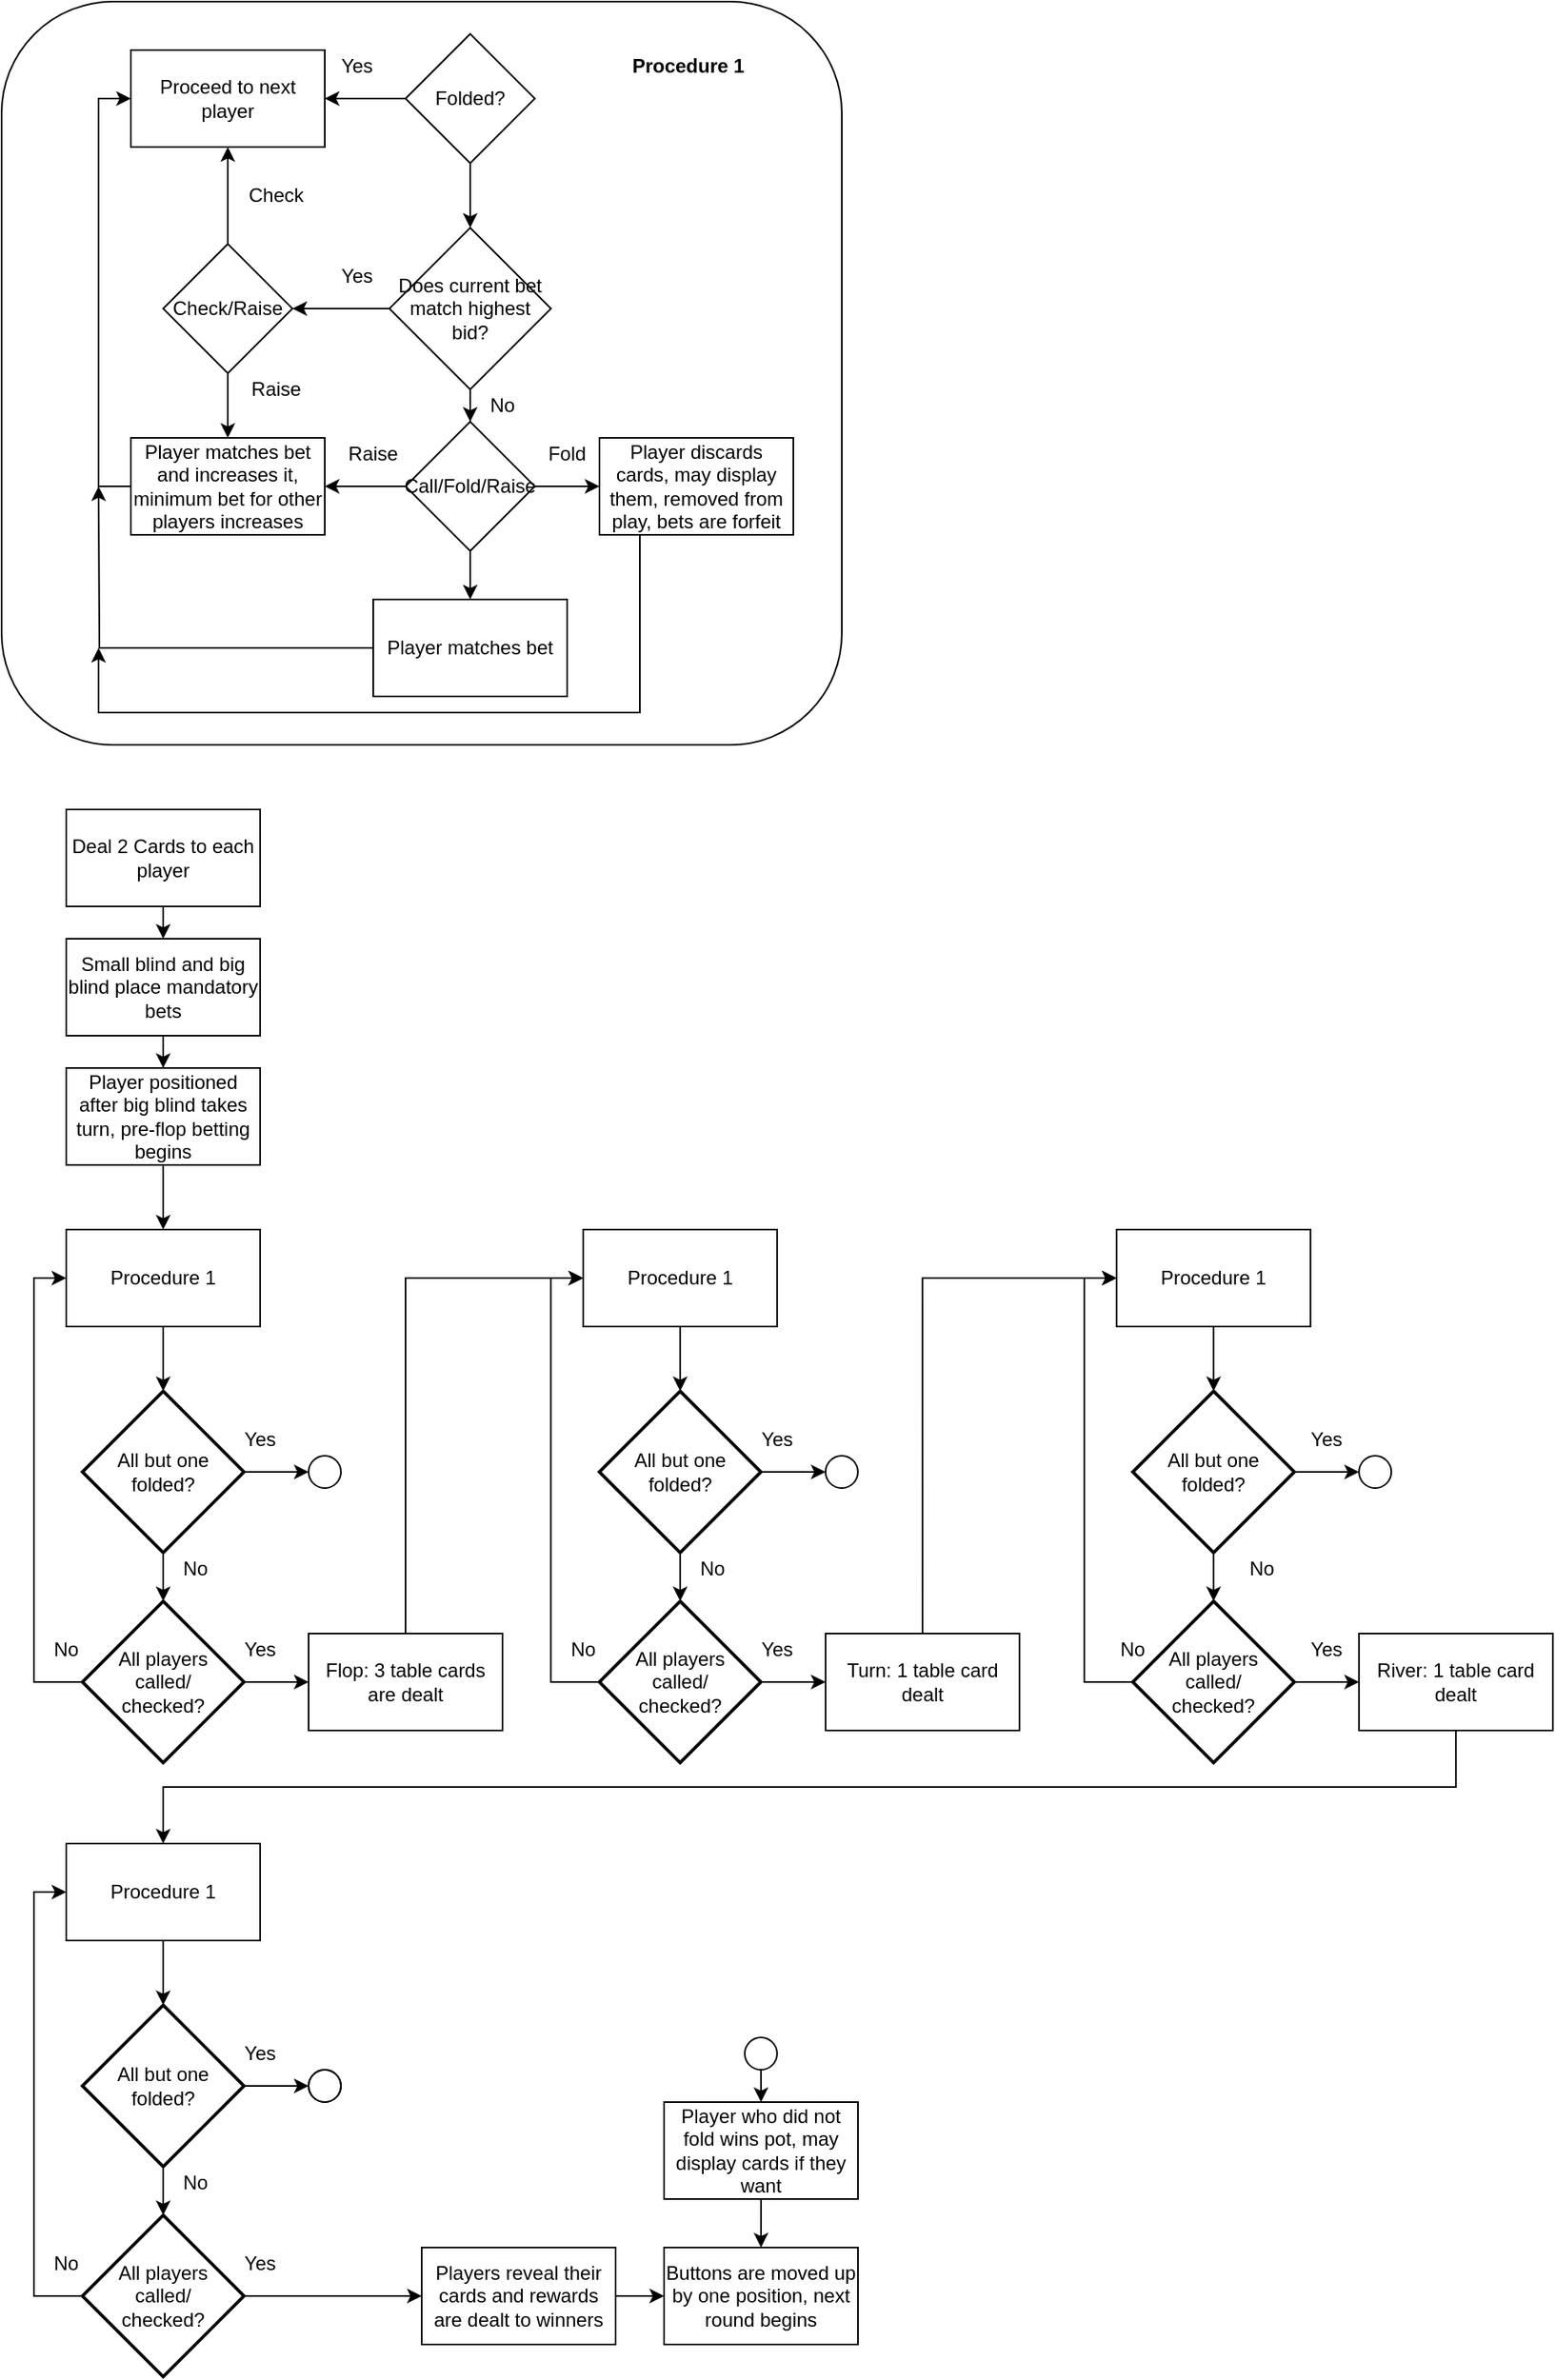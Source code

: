 <mxfile version="13.5.5" type="device"><diagram id="8ngmwvY0pEWkluQuOu7F" name="Page-1"><mxGraphModel dx="1483" dy="741" grid="1" gridSize="10" guides="1" tooltips="1" connect="1" arrows="1" fold="1" page="1" pageScale="1" pageWidth="1169" pageHeight="1654" math="0" shadow="0"><root><mxCell id="0"/><mxCell id="1" parent="0"/><mxCell id="ZYH8dhQMuBDldjP1NSGP-112" style="edgeStyle=orthogonalEdgeStyle;rounded=0;orthogonalLoop=1;jettySize=auto;html=1;exitX=0.5;exitY=1;exitDx=0;exitDy=0;entryX=0.5;entryY=0;entryDx=0;entryDy=0;" edge="1" parent="1" source="ZYH8dhQMuBDldjP1NSGP-1" target="ZYH8dhQMuBDldjP1NSGP-2"><mxGeometry relative="1" as="geometry"/></mxCell><mxCell id="ZYH8dhQMuBDldjP1NSGP-1" value="Deal 2 Cards to each player" style="rounded=0;whiteSpace=wrap;html=1;" vertex="1" parent="1"><mxGeometry x="40" y="520" width="120" height="60" as="geometry"/></mxCell><mxCell id="ZYH8dhQMuBDldjP1NSGP-113" style="edgeStyle=orthogonalEdgeStyle;rounded=0;orthogonalLoop=1;jettySize=auto;html=1;exitX=0.5;exitY=1;exitDx=0;exitDy=0;" edge="1" parent="1" source="ZYH8dhQMuBDldjP1NSGP-2" target="ZYH8dhQMuBDldjP1NSGP-3"><mxGeometry relative="1" as="geometry"/></mxCell><mxCell id="ZYH8dhQMuBDldjP1NSGP-2" value="&lt;div&gt;Small blind and big blind place mandatory bets&lt;/div&gt;" style="rounded=0;whiteSpace=wrap;html=1;" vertex="1" parent="1"><mxGeometry x="40" y="600" width="120" height="60" as="geometry"/></mxCell><mxCell id="ZYH8dhQMuBDldjP1NSGP-42" style="edgeStyle=orthogonalEdgeStyle;rounded=0;orthogonalLoop=1;jettySize=auto;html=1;exitX=0.5;exitY=1;exitDx=0;exitDy=0;" edge="1" parent="1" source="ZYH8dhQMuBDldjP1NSGP-3" target="ZYH8dhQMuBDldjP1NSGP-41"><mxGeometry relative="1" as="geometry"/></mxCell><mxCell id="ZYH8dhQMuBDldjP1NSGP-3" value="Player positioned after big blind takes turn, pre-flop betting begins" style="rounded=0;whiteSpace=wrap;html=1;" vertex="1" parent="1"><mxGeometry x="40" y="680" width="120" height="60" as="geometry"/></mxCell><mxCell id="ZYH8dhQMuBDldjP1NSGP-38" value="" style="group" vertex="1" connectable="0" parent="1"><mxGeometry y="20" width="520" height="460" as="geometry"/></mxCell><mxCell id="ZYH8dhQMuBDldjP1NSGP-5" value="Does current bet match highest bid?" style="rhombus;whiteSpace=wrap;html=1;" vertex="1" parent="ZYH8dhQMuBDldjP1NSGP-38"><mxGeometry x="240" y="140" width="100" height="100" as="geometry"/></mxCell><mxCell id="ZYH8dhQMuBDldjP1NSGP-6" value="Check/Raise" style="rhombus;whiteSpace=wrap;html=1;" vertex="1" parent="ZYH8dhQMuBDldjP1NSGP-38"><mxGeometry x="100" y="150" width="80" height="80" as="geometry"/></mxCell><mxCell id="ZYH8dhQMuBDldjP1NSGP-10" style="edgeStyle=orthogonalEdgeStyle;rounded=0;orthogonalLoop=1;jettySize=auto;html=1;exitX=0;exitY=0.5;exitDx=0;exitDy=0;entryX=1;entryY=0.5;entryDx=0;entryDy=0;" edge="1" parent="ZYH8dhQMuBDldjP1NSGP-38" source="ZYH8dhQMuBDldjP1NSGP-5" target="ZYH8dhQMuBDldjP1NSGP-6"><mxGeometry relative="1" as="geometry"/></mxCell><mxCell id="ZYH8dhQMuBDldjP1NSGP-7" value="Call/Fold/Raise" style="rhombus;whiteSpace=wrap;html=1;" vertex="1" parent="ZYH8dhQMuBDldjP1NSGP-38"><mxGeometry x="250" y="260" width="80" height="80" as="geometry"/></mxCell><mxCell id="ZYH8dhQMuBDldjP1NSGP-9" style="edgeStyle=orthogonalEdgeStyle;rounded=0;orthogonalLoop=1;jettySize=auto;html=1;exitX=0.5;exitY=1;exitDx=0;exitDy=0;" edge="1" parent="ZYH8dhQMuBDldjP1NSGP-38" source="ZYH8dhQMuBDldjP1NSGP-5" target="ZYH8dhQMuBDldjP1NSGP-7"><mxGeometry relative="1" as="geometry"/></mxCell><mxCell id="ZYH8dhQMuBDldjP1NSGP-15" style="edgeStyle=orthogonalEdgeStyle;rounded=0;orthogonalLoop=1;jettySize=auto;html=1;exitX=0.5;exitY=1;exitDx=0;exitDy=0;entryX=0.5;entryY=0;entryDx=0;entryDy=0;" edge="1" parent="ZYH8dhQMuBDldjP1NSGP-38" source="ZYH8dhQMuBDldjP1NSGP-12" target="ZYH8dhQMuBDldjP1NSGP-5"><mxGeometry relative="1" as="geometry"/></mxCell><mxCell id="ZYH8dhQMuBDldjP1NSGP-12" value="Folded?" style="rhombus;whiteSpace=wrap;html=1;" vertex="1" parent="ZYH8dhQMuBDldjP1NSGP-38"><mxGeometry x="250" y="20" width="80" height="80" as="geometry"/></mxCell><mxCell id="ZYH8dhQMuBDldjP1NSGP-13" value="Proceed to next player" style="rounded=0;whiteSpace=wrap;html=1;" vertex="1" parent="ZYH8dhQMuBDldjP1NSGP-38"><mxGeometry x="80" y="30" width="120" height="60" as="geometry"/></mxCell><mxCell id="ZYH8dhQMuBDldjP1NSGP-17" style="edgeStyle=orthogonalEdgeStyle;rounded=0;orthogonalLoop=1;jettySize=auto;html=1;exitX=0.5;exitY=0;exitDx=0;exitDy=0;entryX=0.5;entryY=1;entryDx=0;entryDy=0;" edge="1" parent="ZYH8dhQMuBDldjP1NSGP-38" source="ZYH8dhQMuBDldjP1NSGP-6" target="ZYH8dhQMuBDldjP1NSGP-13"><mxGeometry relative="1" as="geometry"/></mxCell><mxCell id="ZYH8dhQMuBDldjP1NSGP-14" style="edgeStyle=orthogonalEdgeStyle;rounded=0;orthogonalLoop=1;jettySize=auto;html=1;exitX=0;exitY=0.5;exitDx=0;exitDy=0;entryX=1;entryY=0.5;entryDx=0;entryDy=0;" edge="1" parent="ZYH8dhQMuBDldjP1NSGP-38" source="ZYH8dhQMuBDldjP1NSGP-12" target="ZYH8dhQMuBDldjP1NSGP-13"><mxGeometry relative="1" as="geometry"/></mxCell><mxCell id="ZYH8dhQMuBDldjP1NSGP-20" style="edgeStyle=orthogonalEdgeStyle;rounded=0;orthogonalLoop=1;jettySize=auto;html=1;exitX=0;exitY=0.5;exitDx=0;exitDy=0;entryX=0;entryY=0.5;entryDx=0;entryDy=0;" edge="1" parent="ZYH8dhQMuBDldjP1NSGP-38" source="ZYH8dhQMuBDldjP1NSGP-16" target="ZYH8dhQMuBDldjP1NSGP-13"><mxGeometry relative="1" as="geometry"/></mxCell><mxCell id="ZYH8dhQMuBDldjP1NSGP-16" value="Player matches bet and increases it, minimum bet for other players increases" style="rounded=0;whiteSpace=wrap;html=1;" vertex="1" parent="ZYH8dhQMuBDldjP1NSGP-38"><mxGeometry x="80" y="270" width="120" height="60" as="geometry"/></mxCell><mxCell id="ZYH8dhQMuBDldjP1NSGP-18" style="edgeStyle=orthogonalEdgeStyle;rounded=0;orthogonalLoop=1;jettySize=auto;html=1;exitX=0.5;exitY=1;exitDx=0;exitDy=0;entryX=0.5;entryY=0;entryDx=0;entryDy=0;" edge="1" parent="ZYH8dhQMuBDldjP1NSGP-38" source="ZYH8dhQMuBDldjP1NSGP-6" target="ZYH8dhQMuBDldjP1NSGP-16"><mxGeometry relative="1" as="geometry"/></mxCell><mxCell id="ZYH8dhQMuBDldjP1NSGP-19" style="edgeStyle=orthogonalEdgeStyle;rounded=0;orthogonalLoop=1;jettySize=auto;html=1;exitX=0;exitY=0.5;exitDx=0;exitDy=0;entryX=1;entryY=0.5;entryDx=0;entryDy=0;" edge="1" parent="ZYH8dhQMuBDldjP1NSGP-38" source="ZYH8dhQMuBDldjP1NSGP-7" target="ZYH8dhQMuBDldjP1NSGP-16"><mxGeometry relative="1" as="geometry"/></mxCell><mxCell id="ZYH8dhQMuBDldjP1NSGP-22" style="edgeStyle=orthogonalEdgeStyle;rounded=0;orthogonalLoop=1;jettySize=auto;html=1;exitX=0;exitY=0.5;exitDx=0;exitDy=0;" edge="1" parent="ZYH8dhQMuBDldjP1NSGP-38" source="ZYH8dhQMuBDldjP1NSGP-21"><mxGeometry relative="1" as="geometry"><mxPoint x="60" y="300" as="targetPoint"/></mxGeometry></mxCell><mxCell id="ZYH8dhQMuBDldjP1NSGP-21" value="&lt;div&gt;Player matches bet&lt;/div&gt;" style="rounded=0;whiteSpace=wrap;html=1;" vertex="1" parent="ZYH8dhQMuBDldjP1NSGP-38"><mxGeometry x="230" y="370" width="120" height="60" as="geometry"/></mxCell><mxCell id="ZYH8dhQMuBDldjP1NSGP-25" style="edgeStyle=orthogonalEdgeStyle;rounded=0;orthogonalLoop=1;jettySize=auto;html=1;exitX=0.5;exitY=1;exitDx=0;exitDy=0;entryX=0.5;entryY=0;entryDx=0;entryDy=0;" edge="1" parent="ZYH8dhQMuBDldjP1NSGP-38" source="ZYH8dhQMuBDldjP1NSGP-7" target="ZYH8dhQMuBDldjP1NSGP-21"><mxGeometry relative="1" as="geometry"/></mxCell><mxCell id="ZYH8dhQMuBDldjP1NSGP-24" style="edgeStyle=orthogonalEdgeStyle;rounded=0;orthogonalLoop=1;jettySize=auto;html=1;exitX=0.5;exitY=1;exitDx=0;exitDy=0;" edge="1" parent="ZYH8dhQMuBDldjP1NSGP-38" source="ZYH8dhQMuBDldjP1NSGP-23"><mxGeometry relative="1" as="geometry"><mxPoint x="60" y="400" as="targetPoint"/><Array as="points"><mxPoint x="395" y="440"/><mxPoint x="60" y="440"/></Array></mxGeometry></mxCell><mxCell id="ZYH8dhQMuBDldjP1NSGP-23" value="Player discards cards, may display them, removed from play, bets are forfeit" style="rounded=0;whiteSpace=wrap;html=1;" vertex="1" parent="ZYH8dhQMuBDldjP1NSGP-38"><mxGeometry x="370" y="270" width="120" height="60" as="geometry"/></mxCell><mxCell id="ZYH8dhQMuBDldjP1NSGP-26" style="edgeStyle=orthogonalEdgeStyle;rounded=0;orthogonalLoop=1;jettySize=auto;html=1;exitX=1;exitY=0.5;exitDx=0;exitDy=0;entryX=0;entryY=0.5;entryDx=0;entryDy=0;" edge="1" parent="ZYH8dhQMuBDldjP1NSGP-38" source="ZYH8dhQMuBDldjP1NSGP-7" target="ZYH8dhQMuBDldjP1NSGP-23"><mxGeometry relative="1" as="geometry"/></mxCell><mxCell id="ZYH8dhQMuBDldjP1NSGP-27" value="&lt;div&gt;Yes&lt;/div&gt;" style="text;html=1;strokeColor=none;fillColor=none;align=center;verticalAlign=middle;whiteSpace=wrap;rounded=0;" vertex="1" parent="ZYH8dhQMuBDldjP1NSGP-38"><mxGeometry x="200" y="30" width="40" height="20" as="geometry"/></mxCell><mxCell id="ZYH8dhQMuBDldjP1NSGP-28" value="&lt;div&gt;Yes&lt;/div&gt;" style="text;html=1;strokeColor=none;fillColor=none;align=center;verticalAlign=middle;whiteSpace=wrap;rounded=0;" vertex="1" parent="ZYH8dhQMuBDldjP1NSGP-38"><mxGeometry x="200" y="160" width="40" height="20" as="geometry"/></mxCell><mxCell id="ZYH8dhQMuBDldjP1NSGP-29" value="No" style="text;html=1;strokeColor=none;fillColor=none;align=center;verticalAlign=middle;whiteSpace=wrap;rounded=0;" vertex="1" parent="ZYH8dhQMuBDldjP1NSGP-38"><mxGeometry x="290" y="240" width="40" height="20" as="geometry"/></mxCell><mxCell id="ZYH8dhQMuBDldjP1NSGP-30" value="Raise" style="text;html=1;strokeColor=none;fillColor=none;align=center;verticalAlign=middle;whiteSpace=wrap;rounded=0;" vertex="1" parent="ZYH8dhQMuBDldjP1NSGP-38"><mxGeometry x="210" y="270" width="40" height="20" as="geometry"/></mxCell><mxCell id="ZYH8dhQMuBDldjP1NSGP-31" value="Raise" style="text;html=1;strokeColor=none;fillColor=none;align=center;verticalAlign=middle;whiteSpace=wrap;rounded=0;" vertex="1" parent="ZYH8dhQMuBDldjP1NSGP-38"><mxGeometry x="150" y="230" width="40" height="20" as="geometry"/></mxCell><mxCell id="ZYH8dhQMuBDldjP1NSGP-32" value="Fold" style="text;html=1;strokeColor=none;fillColor=none;align=center;verticalAlign=middle;whiteSpace=wrap;rounded=0;" vertex="1" parent="ZYH8dhQMuBDldjP1NSGP-38"><mxGeometry x="330" y="270" width="40" height="20" as="geometry"/></mxCell><mxCell id="ZYH8dhQMuBDldjP1NSGP-33" value="Check" style="text;html=1;strokeColor=none;fillColor=none;align=center;verticalAlign=middle;whiteSpace=wrap;rounded=0;" vertex="1" parent="ZYH8dhQMuBDldjP1NSGP-38"><mxGeometry x="150" y="110" width="40" height="20" as="geometry"/></mxCell><mxCell id="ZYH8dhQMuBDldjP1NSGP-35" value="" style="rounded=1;whiteSpace=wrap;html=1;fillColor=none;" vertex="1" parent="ZYH8dhQMuBDldjP1NSGP-38"><mxGeometry width="520" height="460" as="geometry"/></mxCell><mxCell id="ZYH8dhQMuBDldjP1NSGP-36" value="&lt;b&gt;Procedure 1&lt;/b&gt;" style="text;html=1;strokeColor=none;fillColor=none;align=center;verticalAlign=middle;whiteSpace=wrap;rounded=0;" vertex="1" parent="ZYH8dhQMuBDldjP1NSGP-38"><mxGeometry x="380" y="30" width="90" height="20" as="geometry"/></mxCell><mxCell id="ZYH8dhQMuBDldjP1NSGP-44" style="edgeStyle=orthogonalEdgeStyle;rounded=0;orthogonalLoop=1;jettySize=auto;html=1;exitX=0;exitY=0.5;exitDx=0;exitDy=0;exitPerimeter=0;entryX=0;entryY=0.5;entryDx=0;entryDy=0;" edge="1" parent="1" source="ZYH8dhQMuBDldjP1NSGP-39" target="ZYH8dhQMuBDldjP1NSGP-41"><mxGeometry relative="1" as="geometry"/></mxCell><mxCell id="ZYH8dhQMuBDldjP1NSGP-47" style="edgeStyle=orthogonalEdgeStyle;rounded=0;orthogonalLoop=1;jettySize=auto;html=1;exitX=1;exitY=0.5;exitDx=0;exitDy=0;exitPerimeter=0;entryX=0;entryY=0.5;entryDx=0;entryDy=0;" edge="1" parent="1" source="ZYH8dhQMuBDldjP1NSGP-39" target="ZYH8dhQMuBDldjP1NSGP-46"><mxGeometry relative="1" as="geometry"/></mxCell><mxCell id="ZYH8dhQMuBDldjP1NSGP-39" value="&lt;div&gt;All players &lt;br&gt;&lt;/div&gt;&lt;div&gt;called/&lt;/div&gt;&lt;div&gt;checked?&lt;/div&gt;" style="strokeWidth=2;html=1;shape=mxgraph.flowchart.decision;whiteSpace=wrap;fillColor=none;" vertex="1" parent="1"><mxGeometry x="50" y="1010" width="100" height="100" as="geometry"/></mxCell><mxCell id="ZYH8dhQMuBDldjP1NSGP-63" style="edgeStyle=orthogonalEdgeStyle;rounded=0;orthogonalLoop=1;jettySize=auto;html=1;exitX=0.5;exitY=1;exitDx=0;exitDy=0;entryX=0.5;entryY=0;entryDx=0;entryDy=0;entryPerimeter=0;" edge="1" parent="1" source="ZYH8dhQMuBDldjP1NSGP-41" target="ZYH8dhQMuBDldjP1NSGP-59"><mxGeometry relative="1" as="geometry"/></mxCell><mxCell id="ZYH8dhQMuBDldjP1NSGP-41" value="Procedure 1" style="rounded=0;whiteSpace=wrap;html=1;fillColor=none;" vertex="1" parent="1"><mxGeometry x="40" y="780" width="120" height="60" as="geometry"/></mxCell><mxCell id="ZYH8dhQMuBDldjP1NSGP-56" style="edgeStyle=orthogonalEdgeStyle;rounded=0;orthogonalLoop=1;jettySize=auto;html=1;exitX=0.5;exitY=0;exitDx=0;exitDy=0;entryX=0;entryY=0.5;entryDx=0;entryDy=0;" edge="1" parent="1" source="ZYH8dhQMuBDldjP1NSGP-46" target="ZYH8dhQMuBDldjP1NSGP-52"><mxGeometry relative="1" as="geometry"/></mxCell><mxCell id="ZYH8dhQMuBDldjP1NSGP-46" value="Flop: 3 table cards are dealt" style="rounded=0;whiteSpace=wrap;html=1;fillColor=none;" vertex="1" parent="1"><mxGeometry x="190" y="1030" width="120" height="60" as="geometry"/></mxCell><mxCell id="ZYH8dhQMuBDldjP1NSGP-48" style="edgeStyle=orthogonalEdgeStyle;rounded=0;orthogonalLoop=1;jettySize=auto;html=1;exitX=0;exitY=0.5;exitDx=0;exitDy=0;exitPerimeter=0;entryX=0;entryY=0.5;entryDx=0;entryDy=0;" edge="1" parent="1" source="ZYH8dhQMuBDldjP1NSGP-50" target="ZYH8dhQMuBDldjP1NSGP-52"><mxGeometry relative="1" as="geometry"/></mxCell><mxCell id="ZYH8dhQMuBDldjP1NSGP-49" style="edgeStyle=orthogonalEdgeStyle;rounded=0;orthogonalLoop=1;jettySize=auto;html=1;exitX=1;exitY=0.5;exitDx=0;exitDy=0;exitPerimeter=0;entryX=0;entryY=0.5;entryDx=0;entryDy=0;" edge="1" parent="1" source="ZYH8dhQMuBDldjP1NSGP-50" target="ZYH8dhQMuBDldjP1NSGP-53"><mxGeometry relative="1" as="geometry"/></mxCell><mxCell id="ZYH8dhQMuBDldjP1NSGP-50" value="&lt;div&gt;All players &lt;br&gt;&lt;/div&gt;&lt;div&gt;called/&lt;/div&gt;&lt;div&gt;checked?&lt;/div&gt;" style="strokeWidth=2;html=1;shape=mxgraph.flowchart.decision;whiteSpace=wrap;fillColor=none;" vertex="1" parent="1"><mxGeometry x="369.94" y="1010" width="100" height="100" as="geometry"/></mxCell><mxCell id="ZYH8dhQMuBDldjP1NSGP-68" style="edgeStyle=orthogonalEdgeStyle;rounded=0;orthogonalLoop=1;jettySize=auto;html=1;exitX=0.5;exitY=1;exitDx=0;exitDy=0;entryX=0.5;entryY=0;entryDx=0;entryDy=0;entryPerimeter=0;" edge="1" parent="1" source="ZYH8dhQMuBDldjP1NSGP-52" target="ZYH8dhQMuBDldjP1NSGP-66"><mxGeometry relative="1" as="geometry"/></mxCell><mxCell id="ZYH8dhQMuBDldjP1NSGP-52" value="Procedure 1" style="rounded=0;whiteSpace=wrap;html=1;fillColor=none;" vertex="1" parent="1"><mxGeometry x="359.94" y="780" width="120" height="60" as="geometry"/></mxCell><mxCell id="ZYH8dhQMuBDldjP1NSGP-100" style="edgeStyle=orthogonalEdgeStyle;rounded=0;orthogonalLoop=1;jettySize=auto;html=1;exitX=0.5;exitY=0;exitDx=0;exitDy=0;entryX=0;entryY=0.5;entryDx=0;entryDy=0;" edge="1" parent="1" source="ZYH8dhQMuBDldjP1NSGP-53" target="ZYH8dhQMuBDldjP1NSGP-93"><mxGeometry relative="1" as="geometry"/></mxCell><mxCell id="ZYH8dhQMuBDldjP1NSGP-53" value="Turn: 1 table card dealt" style="rounded=0;whiteSpace=wrap;html=1;fillColor=none;" vertex="1" parent="1"><mxGeometry x="509.94" y="1030" width="120" height="60" as="geometry"/></mxCell><mxCell id="ZYH8dhQMuBDldjP1NSGP-62" style="edgeStyle=orthogonalEdgeStyle;rounded=0;orthogonalLoop=1;jettySize=auto;html=1;exitX=1;exitY=0.5;exitDx=0;exitDy=0;exitPerimeter=0;entryX=0;entryY=0.5;entryDx=0;entryDy=0;" edge="1" parent="1" source="ZYH8dhQMuBDldjP1NSGP-59" target="ZYH8dhQMuBDldjP1NSGP-60"><mxGeometry relative="1" as="geometry"/></mxCell><mxCell id="ZYH8dhQMuBDldjP1NSGP-64" style="edgeStyle=orthogonalEdgeStyle;rounded=0;orthogonalLoop=1;jettySize=auto;html=1;exitX=0.5;exitY=1;exitDx=0;exitDy=0;exitPerimeter=0;entryX=0.5;entryY=0;entryDx=0;entryDy=0;entryPerimeter=0;" edge="1" parent="1" source="ZYH8dhQMuBDldjP1NSGP-59" target="ZYH8dhQMuBDldjP1NSGP-39"><mxGeometry relative="1" as="geometry"/></mxCell><mxCell id="ZYH8dhQMuBDldjP1NSGP-59" value="&lt;div&gt;All but one &lt;br&gt;&lt;/div&gt;&lt;div&gt;folded?&lt;/div&gt;" style="strokeWidth=2;html=1;shape=mxgraph.flowchart.decision;whiteSpace=wrap;fillColor=none;" vertex="1" parent="1"><mxGeometry x="50" y="880" width="100" height="100" as="geometry"/></mxCell><mxCell id="ZYH8dhQMuBDldjP1NSGP-60" value="" style="ellipse;whiteSpace=wrap;html=1;aspect=fixed;fillColor=none;" vertex="1" parent="1"><mxGeometry x="190" y="920" width="20" height="20" as="geometry"/></mxCell><mxCell id="ZYH8dhQMuBDldjP1NSGP-65" style="edgeStyle=orthogonalEdgeStyle;rounded=0;orthogonalLoop=1;jettySize=auto;html=1;exitX=1;exitY=0.5;exitDx=0;exitDy=0;exitPerimeter=0;entryX=0;entryY=0.5;entryDx=0;entryDy=0;" edge="1" parent="1" source="ZYH8dhQMuBDldjP1NSGP-66" target="ZYH8dhQMuBDldjP1NSGP-67"><mxGeometry relative="1" as="geometry"/></mxCell><mxCell id="ZYH8dhQMuBDldjP1NSGP-69" style="edgeStyle=orthogonalEdgeStyle;rounded=0;orthogonalLoop=1;jettySize=auto;html=1;exitX=0.5;exitY=1;exitDx=0;exitDy=0;exitPerimeter=0;entryX=0.5;entryY=0;entryDx=0;entryDy=0;entryPerimeter=0;" edge="1" parent="1" source="ZYH8dhQMuBDldjP1NSGP-66" target="ZYH8dhQMuBDldjP1NSGP-50"><mxGeometry relative="1" as="geometry"/></mxCell><mxCell id="ZYH8dhQMuBDldjP1NSGP-66" value="&lt;div&gt;All but one &lt;br&gt;&lt;/div&gt;&lt;div&gt;folded?&lt;/div&gt;" style="strokeWidth=2;html=1;shape=mxgraph.flowchart.decision;whiteSpace=wrap;fillColor=none;" vertex="1" parent="1"><mxGeometry x="369.94" y="880" width="100" height="100" as="geometry"/></mxCell><mxCell id="ZYH8dhQMuBDldjP1NSGP-67" value="" style="ellipse;whiteSpace=wrap;html=1;aspect=fixed;fillColor=none;" vertex="1" parent="1"><mxGeometry x="509.94" y="920" width="20" height="20" as="geometry"/></mxCell><mxCell id="ZYH8dhQMuBDldjP1NSGP-89" style="edgeStyle=orthogonalEdgeStyle;rounded=0;orthogonalLoop=1;jettySize=auto;html=1;exitX=0;exitY=0.5;exitDx=0;exitDy=0;exitPerimeter=0;entryX=0;entryY=0.5;entryDx=0;entryDy=0;" edge="1" parent="1" source="ZYH8dhQMuBDldjP1NSGP-91" target="ZYH8dhQMuBDldjP1NSGP-93"><mxGeometry relative="1" as="geometry"/></mxCell><mxCell id="ZYH8dhQMuBDldjP1NSGP-90" style="edgeStyle=orthogonalEdgeStyle;rounded=0;orthogonalLoop=1;jettySize=auto;html=1;exitX=1;exitY=0.5;exitDx=0;exitDy=0;exitPerimeter=0;entryX=0;entryY=0.5;entryDx=0;entryDy=0;" edge="1" parent="1" source="ZYH8dhQMuBDldjP1NSGP-91" target="ZYH8dhQMuBDldjP1NSGP-94"><mxGeometry relative="1" as="geometry"/></mxCell><mxCell id="ZYH8dhQMuBDldjP1NSGP-91" value="&lt;div&gt;All players &lt;br&gt;&lt;/div&gt;&lt;div&gt;called/&lt;/div&gt;&lt;div&gt;checked?&lt;/div&gt;" style="strokeWidth=2;html=1;shape=mxgraph.flowchart.decision;whiteSpace=wrap;fillColor=none;" vertex="1" parent="1"><mxGeometry x="700.08" y="1010" width="100" height="100" as="geometry"/></mxCell><mxCell id="ZYH8dhQMuBDldjP1NSGP-92" style="edgeStyle=orthogonalEdgeStyle;rounded=0;orthogonalLoop=1;jettySize=auto;html=1;exitX=0.5;exitY=1;exitDx=0;exitDy=0;entryX=0.5;entryY=0;entryDx=0;entryDy=0;entryPerimeter=0;" edge="1" parent="1" source="ZYH8dhQMuBDldjP1NSGP-93" target="ZYH8dhQMuBDldjP1NSGP-97"><mxGeometry relative="1" as="geometry"/></mxCell><mxCell id="ZYH8dhQMuBDldjP1NSGP-93" value="Procedure 1" style="rounded=0;whiteSpace=wrap;html=1;fillColor=none;" vertex="1" parent="1"><mxGeometry x="690.08" y="780" width="120" height="60" as="geometry"/></mxCell><mxCell id="ZYH8dhQMuBDldjP1NSGP-109" style="edgeStyle=orthogonalEdgeStyle;rounded=0;orthogonalLoop=1;jettySize=auto;html=1;exitX=0.5;exitY=1;exitDx=0;exitDy=0;entryX=0.5;entryY=0;entryDx=0;entryDy=0;" edge="1" parent="1" source="ZYH8dhQMuBDldjP1NSGP-94" target="ZYH8dhQMuBDldjP1NSGP-104"><mxGeometry relative="1" as="geometry"/></mxCell><mxCell id="ZYH8dhQMuBDldjP1NSGP-94" value="River: 1 table card dealt" style="rounded=0;whiteSpace=wrap;html=1;fillColor=none;" vertex="1" parent="1"><mxGeometry x="840.08" y="1030" width="120" height="60" as="geometry"/></mxCell><mxCell id="ZYH8dhQMuBDldjP1NSGP-95" style="edgeStyle=orthogonalEdgeStyle;rounded=0;orthogonalLoop=1;jettySize=auto;html=1;exitX=1;exitY=0.5;exitDx=0;exitDy=0;exitPerimeter=0;entryX=0;entryY=0.5;entryDx=0;entryDy=0;" edge="1" parent="1" source="ZYH8dhQMuBDldjP1NSGP-97" target="ZYH8dhQMuBDldjP1NSGP-98"><mxGeometry relative="1" as="geometry"/></mxCell><mxCell id="ZYH8dhQMuBDldjP1NSGP-96" style="edgeStyle=orthogonalEdgeStyle;rounded=0;orthogonalLoop=1;jettySize=auto;html=1;exitX=0.5;exitY=1;exitDx=0;exitDy=0;exitPerimeter=0;entryX=0.5;entryY=0;entryDx=0;entryDy=0;entryPerimeter=0;" edge="1" parent="1" source="ZYH8dhQMuBDldjP1NSGP-97" target="ZYH8dhQMuBDldjP1NSGP-91"><mxGeometry relative="1" as="geometry"/></mxCell><mxCell id="ZYH8dhQMuBDldjP1NSGP-97" value="&lt;div&gt;All but one &lt;br&gt;&lt;/div&gt;&lt;div&gt;folded?&lt;/div&gt;" style="strokeWidth=2;html=1;shape=mxgraph.flowchart.decision;whiteSpace=wrap;fillColor=none;" vertex="1" parent="1"><mxGeometry x="700.08" y="880" width="100" height="100" as="geometry"/></mxCell><mxCell id="ZYH8dhQMuBDldjP1NSGP-98" value="" style="ellipse;whiteSpace=wrap;html=1;aspect=fixed;fillColor=none;" vertex="1" parent="1"><mxGeometry x="840.08" y="920" width="20" height="20" as="geometry"/></mxCell><mxCell id="ZYH8dhQMuBDldjP1NSGP-101" style="edgeStyle=orthogonalEdgeStyle;rounded=0;orthogonalLoop=1;jettySize=auto;html=1;exitX=0;exitY=0.5;exitDx=0;exitDy=0;exitPerimeter=0;entryX=0;entryY=0.5;entryDx=0;entryDy=0;" edge="1" parent="1" source="ZYH8dhQMuBDldjP1NSGP-102" target="ZYH8dhQMuBDldjP1NSGP-104"><mxGeometry relative="1" as="geometry"/></mxCell><mxCell id="ZYH8dhQMuBDldjP1NSGP-111" style="edgeStyle=orthogonalEdgeStyle;rounded=0;orthogonalLoop=1;jettySize=auto;html=1;exitX=1;exitY=0.5;exitDx=0;exitDy=0;exitPerimeter=0;entryX=0;entryY=0.5;entryDx=0;entryDy=0;" edge="1" parent="1" source="ZYH8dhQMuBDldjP1NSGP-102" target="ZYH8dhQMuBDldjP1NSGP-110"><mxGeometry relative="1" as="geometry"/></mxCell><mxCell id="ZYH8dhQMuBDldjP1NSGP-102" value="&lt;div&gt;All players &lt;br&gt;&lt;/div&gt;&lt;div&gt;called/&lt;/div&gt;&lt;div&gt;checked?&lt;/div&gt;" style="strokeWidth=2;html=1;shape=mxgraph.flowchart.decision;whiteSpace=wrap;fillColor=none;" vertex="1" parent="1"><mxGeometry x="50.0" y="1390" width="100" height="100" as="geometry"/></mxCell><mxCell id="ZYH8dhQMuBDldjP1NSGP-103" style="edgeStyle=orthogonalEdgeStyle;rounded=0;orthogonalLoop=1;jettySize=auto;html=1;exitX=0.5;exitY=1;exitDx=0;exitDy=0;entryX=0.5;entryY=0;entryDx=0;entryDy=0;entryPerimeter=0;" edge="1" parent="1" source="ZYH8dhQMuBDldjP1NSGP-104" target="ZYH8dhQMuBDldjP1NSGP-106"><mxGeometry relative="1" as="geometry"/></mxCell><mxCell id="ZYH8dhQMuBDldjP1NSGP-104" value="Procedure 1" style="rounded=0;whiteSpace=wrap;html=1;fillColor=none;" vertex="1" parent="1"><mxGeometry x="40.0" y="1160" width="120" height="60" as="geometry"/></mxCell><mxCell id="ZYH8dhQMuBDldjP1NSGP-105" style="edgeStyle=orthogonalEdgeStyle;rounded=0;orthogonalLoop=1;jettySize=auto;html=1;exitX=0.5;exitY=1;exitDx=0;exitDy=0;exitPerimeter=0;entryX=0.5;entryY=0;entryDx=0;entryDy=0;entryPerimeter=0;" edge="1" parent="1" source="ZYH8dhQMuBDldjP1NSGP-106" target="ZYH8dhQMuBDldjP1NSGP-102"><mxGeometry relative="1" as="geometry"/></mxCell><mxCell id="ZYH8dhQMuBDldjP1NSGP-108" style="edgeStyle=orthogonalEdgeStyle;rounded=0;orthogonalLoop=1;jettySize=auto;html=1;exitX=1;exitY=0.5;exitDx=0;exitDy=0;exitPerimeter=0;entryX=0;entryY=0.5;entryDx=0;entryDy=0;" edge="1" parent="1" source="ZYH8dhQMuBDldjP1NSGP-106" target="ZYH8dhQMuBDldjP1NSGP-107"><mxGeometry relative="1" as="geometry"/></mxCell><mxCell id="ZYH8dhQMuBDldjP1NSGP-106" value="&lt;div&gt;All but one &lt;br&gt;&lt;/div&gt;&lt;div&gt;folded?&lt;/div&gt;" style="strokeWidth=2;html=1;shape=mxgraph.flowchart.decision;whiteSpace=wrap;fillColor=none;" vertex="1" parent="1"><mxGeometry x="50.0" y="1260" width="100" height="100" as="geometry"/></mxCell><mxCell id="ZYH8dhQMuBDldjP1NSGP-107" value="" style="ellipse;whiteSpace=wrap;html=1;aspect=fixed;fillColor=none;" vertex="1" parent="1"><mxGeometry x="190" y="1300" width="20" height="20" as="geometry"/></mxCell><mxCell id="ZYH8dhQMuBDldjP1NSGP-121" style="edgeStyle=orthogonalEdgeStyle;rounded=0;orthogonalLoop=1;jettySize=auto;html=1;exitX=1;exitY=0.5;exitDx=0;exitDy=0;entryX=0;entryY=0.5;entryDx=0;entryDy=0;" edge="1" parent="1" source="ZYH8dhQMuBDldjP1NSGP-110" target="ZYH8dhQMuBDldjP1NSGP-119"><mxGeometry relative="1" as="geometry"/></mxCell><mxCell id="ZYH8dhQMuBDldjP1NSGP-110" value="Players reveal their cards and rewards are dealt to winners" style="rounded=0;whiteSpace=wrap;html=1;fillColor=none;" vertex="1" parent="1"><mxGeometry x="260" y="1410" width="120" height="60" as="geometry"/></mxCell><mxCell id="ZYH8dhQMuBDldjP1NSGP-114" value="" style="ellipse;whiteSpace=wrap;html=1;aspect=fixed;fillColor=none;" vertex="1" parent="1"><mxGeometry x="190" y="1300" width="20" height="20" as="geometry"/></mxCell><mxCell id="ZYH8dhQMuBDldjP1NSGP-118" style="edgeStyle=orthogonalEdgeStyle;rounded=0;orthogonalLoop=1;jettySize=auto;html=1;exitX=0.5;exitY=1;exitDx=0;exitDy=0;entryX=0.5;entryY=0;entryDx=0;entryDy=0;" edge="1" parent="1" source="ZYH8dhQMuBDldjP1NSGP-116" target="ZYH8dhQMuBDldjP1NSGP-117"><mxGeometry relative="1" as="geometry"/></mxCell><mxCell id="ZYH8dhQMuBDldjP1NSGP-116" value="" style="ellipse;whiteSpace=wrap;html=1;aspect=fixed;fillColor=none;" vertex="1" parent="1"><mxGeometry x="459.94" y="1280" width="20" height="20" as="geometry"/></mxCell><mxCell id="ZYH8dhQMuBDldjP1NSGP-120" style="edgeStyle=orthogonalEdgeStyle;rounded=0;orthogonalLoop=1;jettySize=auto;html=1;exitX=0.5;exitY=1;exitDx=0;exitDy=0;entryX=0.5;entryY=0;entryDx=0;entryDy=0;" edge="1" parent="1" source="ZYH8dhQMuBDldjP1NSGP-117" target="ZYH8dhQMuBDldjP1NSGP-119"><mxGeometry relative="1" as="geometry"/></mxCell><mxCell id="ZYH8dhQMuBDldjP1NSGP-117" value="Player who did not fold wins pot, may display cards if they want" style="rounded=0;whiteSpace=wrap;html=1;fillColor=none;" vertex="1" parent="1"><mxGeometry x="410" y="1320" width="120" height="60" as="geometry"/></mxCell><mxCell id="ZYH8dhQMuBDldjP1NSGP-119" value="Buttons are moved up by one position, next round begins" style="rounded=0;whiteSpace=wrap;html=1;fillColor=none;" vertex="1" parent="1"><mxGeometry x="410" y="1410" width="120" height="60" as="geometry"/></mxCell><mxCell id="ZYH8dhQMuBDldjP1NSGP-122" value="Yes" style="text;html=1;strokeColor=none;fillColor=none;align=center;verticalAlign=middle;whiteSpace=wrap;rounded=0;" vertex="1" parent="1"><mxGeometry x="140" y="900" width="40" height="20" as="geometry"/></mxCell><mxCell id="ZYH8dhQMuBDldjP1NSGP-123" value="Yes" style="text;html=1;strokeColor=none;fillColor=none;align=center;verticalAlign=middle;whiteSpace=wrap;rounded=0;" vertex="1" parent="1"><mxGeometry x="140" y="1030" width="40" height="20" as="geometry"/></mxCell><mxCell id="ZYH8dhQMuBDldjP1NSGP-124" value="No" style="text;html=1;strokeColor=none;fillColor=none;align=center;verticalAlign=middle;whiteSpace=wrap;rounded=0;" vertex="1" parent="1"><mxGeometry x="20" y="1030" width="40" height="20" as="geometry"/></mxCell><mxCell id="ZYH8dhQMuBDldjP1NSGP-125" value="No" style="text;html=1;strokeColor=none;fillColor=none;align=center;verticalAlign=middle;whiteSpace=wrap;rounded=0;" vertex="1" parent="1"><mxGeometry x="100" y="980" width="40" height="20" as="geometry"/></mxCell><mxCell id="ZYH8dhQMuBDldjP1NSGP-126" value="Yes" style="text;html=1;strokeColor=none;fillColor=none;align=center;verticalAlign=middle;whiteSpace=wrap;rounded=0;" vertex="1" parent="1"><mxGeometry x="459.94" y="900" width="40" height="20" as="geometry"/></mxCell><mxCell id="ZYH8dhQMuBDldjP1NSGP-127" value="Yes" style="text;html=1;strokeColor=none;fillColor=none;align=center;verticalAlign=middle;whiteSpace=wrap;rounded=0;" vertex="1" parent="1"><mxGeometry x="459.94" y="1030" width="40" height="20" as="geometry"/></mxCell><mxCell id="ZYH8dhQMuBDldjP1NSGP-128" value="No" style="text;html=1;strokeColor=none;fillColor=none;align=center;verticalAlign=middle;whiteSpace=wrap;rounded=0;" vertex="1" parent="1"><mxGeometry x="339.94" y="1030" width="40" height="20" as="geometry"/></mxCell><mxCell id="ZYH8dhQMuBDldjP1NSGP-129" value="No" style="text;html=1;strokeColor=none;fillColor=none;align=center;verticalAlign=middle;whiteSpace=wrap;rounded=0;" vertex="1" parent="1"><mxGeometry x="419.94" y="980" width="40" height="20" as="geometry"/></mxCell><mxCell id="ZYH8dhQMuBDldjP1NSGP-130" value="Yes" style="text;html=1;strokeColor=none;fillColor=none;align=center;verticalAlign=middle;whiteSpace=wrap;rounded=0;" vertex="1" parent="1"><mxGeometry x="800.08" y="900" width="40" height="20" as="geometry"/></mxCell><mxCell id="ZYH8dhQMuBDldjP1NSGP-131" value="Yes" style="text;html=1;strokeColor=none;fillColor=none;align=center;verticalAlign=middle;whiteSpace=wrap;rounded=0;" vertex="1" parent="1"><mxGeometry x="800.08" y="1030" width="40" height="20" as="geometry"/></mxCell><mxCell id="ZYH8dhQMuBDldjP1NSGP-132" value="No" style="text;html=1;strokeColor=none;fillColor=none;align=center;verticalAlign=middle;whiteSpace=wrap;rounded=0;" vertex="1" parent="1"><mxGeometry x="680.08" y="1030" width="40" height="20" as="geometry"/></mxCell><mxCell id="ZYH8dhQMuBDldjP1NSGP-133" value="No" style="text;html=1;strokeColor=none;fillColor=none;align=center;verticalAlign=middle;whiteSpace=wrap;rounded=0;" vertex="1" parent="1"><mxGeometry x="760.08" y="980" width="40" height="20" as="geometry"/></mxCell><mxCell id="ZYH8dhQMuBDldjP1NSGP-134" value="Yes" style="text;html=1;strokeColor=none;fillColor=none;align=center;verticalAlign=middle;whiteSpace=wrap;rounded=0;" vertex="1" parent="1"><mxGeometry x="140" y="1280" width="40" height="20" as="geometry"/></mxCell><mxCell id="ZYH8dhQMuBDldjP1NSGP-135" value="Yes" style="text;html=1;strokeColor=none;fillColor=none;align=center;verticalAlign=middle;whiteSpace=wrap;rounded=0;" vertex="1" parent="1"><mxGeometry x="140" y="1410" width="40" height="20" as="geometry"/></mxCell><mxCell id="ZYH8dhQMuBDldjP1NSGP-136" value="No" style="text;html=1;strokeColor=none;fillColor=none;align=center;verticalAlign=middle;whiteSpace=wrap;rounded=0;" vertex="1" parent="1"><mxGeometry x="20" y="1410" width="40" height="20" as="geometry"/></mxCell><mxCell id="ZYH8dhQMuBDldjP1NSGP-137" value="No" style="text;html=1;strokeColor=none;fillColor=none;align=center;verticalAlign=middle;whiteSpace=wrap;rounded=0;" vertex="1" parent="1"><mxGeometry x="100" y="1360" width="40" height="20" as="geometry"/></mxCell></root></mxGraphModel></diagram></mxfile>
